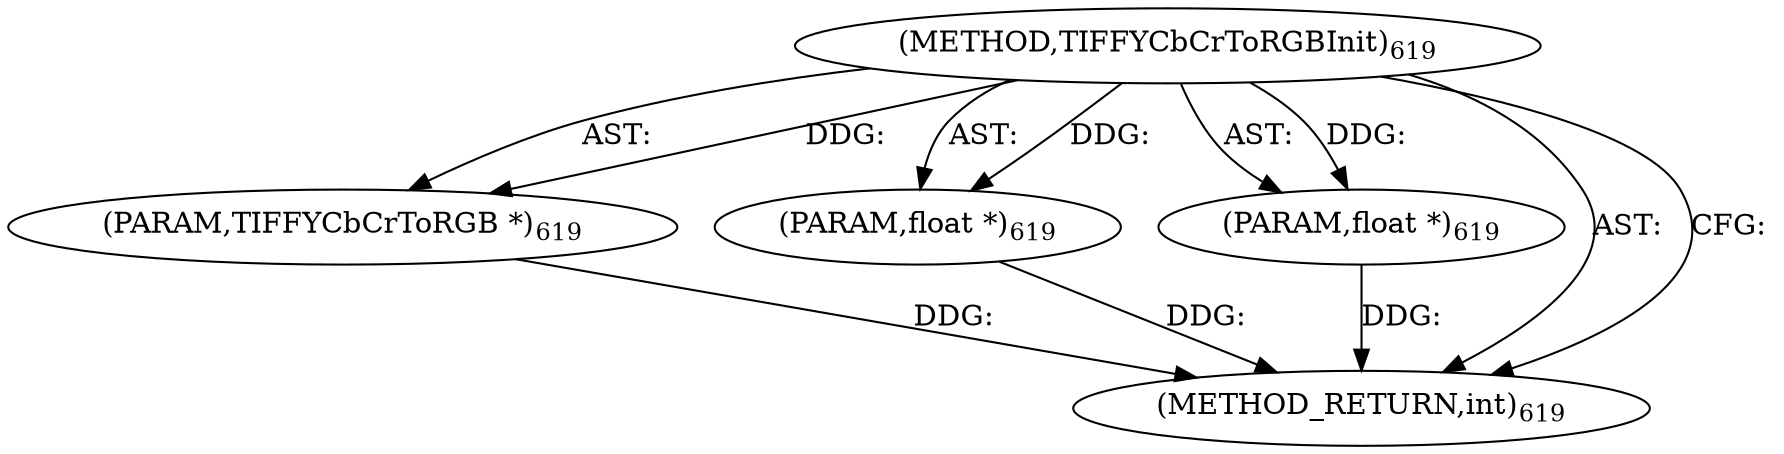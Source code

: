 digraph "TIFFYCbCrToRGBInit" {  
"9367" [label = <(METHOD,TIFFYCbCrToRGBInit)<SUB>619</SUB>> ]
"9368" [label = <(PARAM,TIFFYCbCrToRGB *)<SUB>619</SUB>> ]
"9369" [label = <(PARAM,float *)<SUB>619</SUB>> ]
"9370" [label = <(PARAM,float *)<SUB>619</SUB>> ]
"9371" [label = <(METHOD_RETURN,int)<SUB>619</SUB>> ]
  "9367" -> "9368"  [ label = "AST: "] 
  "9367" -> "9369"  [ label = "AST: "] 
  "9367" -> "9370"  [ label = "AST: "] 
  "9367" -> "9371"  [ label = "AST: "] 
  "9367" -> "9371"  [ label = "CFG: "] 
  "9368" -> "9371"  [ label = "DDG: "] 
  "9369" -> "9371"  [ label = "DDG: "] 
  "9370" -> "9371"  [ label = "DDG: "] 
  "9367" -> "9368"  [ label = "DDG: "] 
  "9367" -> "9369"  [ label = "DDG: "] 
  "9367" -> "9370"  [ label = "DDG: "] 
}
